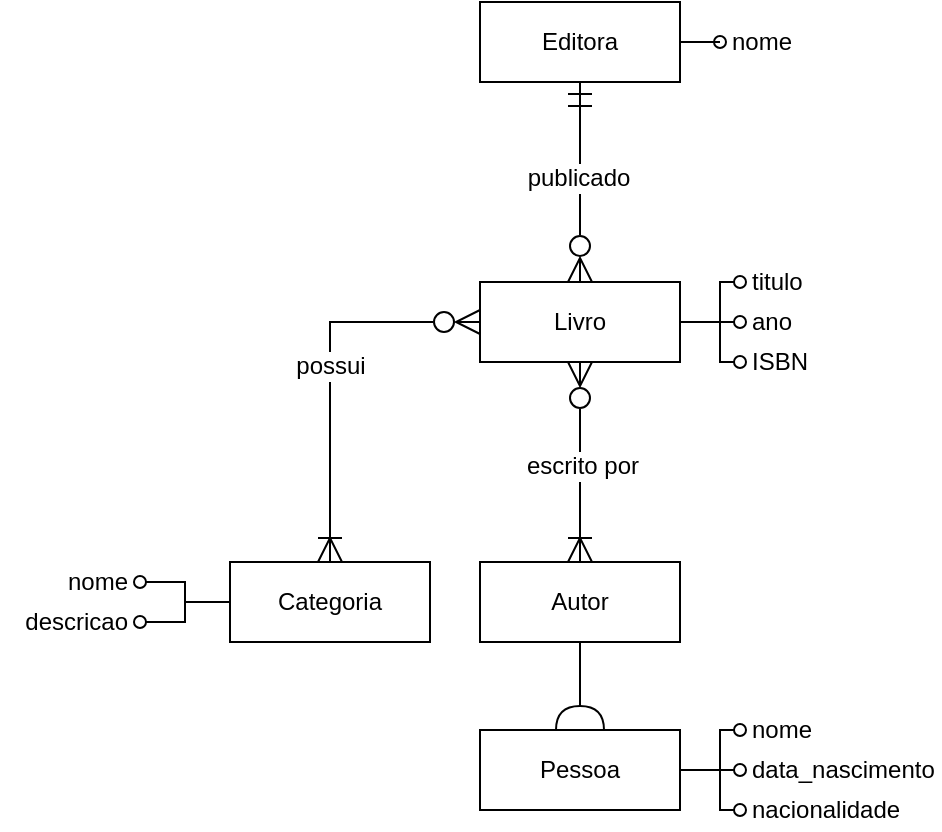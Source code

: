<mxfile version="26.0.16">
  <diagram name="Página-1" id="FVSsDe7WqwYk0PFjDg3q">
    <mxGraphModel dx="2185" dy="689" grid="1" gridSize="10" guides="1" tooltips="1" connect="1" arrows="1" fold="1" page="1" pageScale="1" pageWidth="1169" pageHeight="827" math="0" shadow="0">
      <root>
        <mxCell id="0" />
        <mxCell id="1" parent="0" />
        <mxCell id="hKJuAPBRI3RnI1Kx5S7o-17" style="edgeStyle=orthogonalEdgeStyle;shape=connector;rounded=0;orthogonalLoop=1;jettySize=auto;html=1;strokeColor=default;align=center;verticalAlign=middle;fontFamily=Helvetica;fontSize=12;fontColor=default;labelBackgroundColor=default;startFill=0;endArrow=ERmandOne;endFill=0;startArrow=ERzeroToMany;endSize=10;startSize=10;" edge="1" parent="1" source="hKJuAPBRI3RnI1Kx5S7o-1" target="hKJuAPBRI3RnI1Kx5S7o-8">
          <mxGeometry relative="1" as="geometry" />
        </mxCell>
        <mxCell id="hKJuAPBRI3RnI1Kx5S7o-18" value="publicado" style="edgeLabel;html=1;align=center;verticalAlign=middle;resizable=0;points=[];fontFamily=Helvetica;fontSize=12;fontColor=default;labelBackgroundColor=default;fillColor=default;" vertex="1" connectable="0" parent="hKJuAPBRI3RnI1Kx5S7o-17">
          <mxGeometry x="0.017" y="1" relative="1" as="geometry">
            <mxPoint y="-1" as="offset" />
          </mxGeometry>
        </mxCell>
        <mxCell id="hKJuAPBRI3RnI1Kx5S7o-19" style="edgeStyle=orthogonalEdgeStyle;shape=connector;rounded=0;orthogonalLoop=1;jettySize=auto;html=1;strokeColor=default;align=center;verticalAlign=middle;fontFamily=Helvetica;fontSize=12;fontColor=default;labelBackgroundColor=default;startFill=0;endArrow=ERoneToMany;endFill=0;startArrow=ERzeroToMany;endSize=10;startSize=10;exitX=0.5;exitY=1;exitDx=0;exitDy=0;entryX=0.5;entryY=0;entryDx=0;entryDy=0;" edge="1" parent="1" source="hKJuAPBRI3RnI1Kx5S7o-1" target="hKJuAPBRI3RnI1Kx5S7o-9">
          <mxGeometry relative="1" as="geometry" />
        </mxCell>
        <mxCell id="hKJuAPBRI3RnI1Kx5S7o-40" value="escrito por" style="edgeLabel;html=1;align=center;verticalAlign=middle;resizable=0;points=[];spacing=6;fontFamily=Helvetica;fontSize=12;fontColor=default;fillColor=none;" vertex="1" connectable="0" parent="hKJuAPBRI3RnI1Kx5S7o-19">
          <mxGeometry x="0.03" y="1" relative="1" as="geometry">
            <mxPoint as="offset" />
          </mxGeometry>
        </mxCell>
        <mxCell id="hKJuAPBRI3RnI1Kx5S7o-38" style="edgeStyle=orthogonalEdgeStyle;shape=connector;rounded=0;orthogonalLoop=1;jettySize=auto;html=1;strokeColor=default;align=center;verticalAlign=middle;fontFamily=Helvetica;fontSize=12;fontColor=default;labelBackgroundColor=default;startFill=0;endArrow=ERoneToMany;endFill=0;startArrow=ERzeroToMany;endSize=10;startSize=10;exitX=0;exitY=0.5;exitDx=0;exitDy=0;" edge="1" parent="1" source="hKJuAPBRI3RnI1Kx5S7o-1" target="hKJuAPBRI3RnI1Kx5S7o-32">
          <mxGeometry relative="1" as="geometry">
            <mxPoint x="50" y="280" as="sourcePoint" />
          </mxGeometry>
        </mxCell>
        <mxCell id="hKJuAPBRI3RnI1Kx5S7o-39" value="possui" style="edgeLabel;html=1;align=center;verticalAlign=middle;resizable=0;points=[];spacing=6;fontFamily=Helvetica;fontSize=12;fontColor=default;fillColor=none;" vertex="1" connectable="0" parent="hKJuAPBRI3RnI1Kx5S7o-38">
          <mxGeometry x="-0.01" relative="1" as="geometry">
            <mxPoint as="offset" />
          </mxGeometry>
        </mxCell>
        <mxCell id="hKJuAPBRI3RnI1Kx5S7o-21" style="shape=connector;rounded=0;orthogonalLoop=1;jettySize=auto;html=1;strokeColor=default;align=center;verticalAlign=middle;fontFamily=Helvetica;fontSize=12;fontColor=default;labelBackgroundColor=default;startFill=0;endArrow=halfCircle;endFill=0;endSize=10;startSize=10;" edge="1" parent="1" source="hKJuAPBRI3RnI1Kx5S7o-9" target="hKJuAPBRI3RnI1Kx5S7o-20">
          <mxGeometry relative="1" as="geometry" />
        </mxCell>
        <mxCell id="hKJuAPBRI3RnI1Kx5S7o-9" value="Autor" style="whiteSpace=wrap;html=1;align=center;" vertex="1" parent="1">
          <mxGeometry x="110" y="310" width="100" height="40" as="geometry" />
        </mxCell>
        <mxCell id="hKJuAPBRI3RnI1Kx5S7o-41" value="" style="group" vertex="1" connectable="0" parent="1">
          <mxGeometry x="110" y="100" width="150" height="110" as="geometry" />
        </mxCell>
        <mxCell id="hKJuAPBRI3RnI1Kx5S7o-1" value="Livro" style="whiteSpace=wrap;html=1;align=center;" vertex="1" parent="hKJuAPBRI3RnI1Kx5S7o-41">
          <mxGeometry y="70" width="100" height="40" as="geometry" />
        </mxCell>
        <mxCell id="hKJuAPBRI3RnI1Kx5S7o-2" value="ISBN" style="ellipse;whiteSpace=wrap;html=1;align=left;strokeColor=none;spacing=6;fillColor=none;" vertex="1" parent="1">
          <mxGeometry x="240" y="200" width="80" height="20" as="geometry" />
        </mxCell>
        <mxCell id="hKJuAPBRI3RnI1Kx5S7o-4" value="ano" style="ellipse;whiteSpace=wrap;html=1;align=left;strokeColor=none;spacing=6;fillColor=none;" vertex="1" parent="1">
          <mxGeometry x="240" y="180" width="80" height="20" as="geometry" />
        </mxCell>
        <mxCell id="hKJuAPBRI3RnI1Kx5S7o-5" value="titulo" style="ellipse;whiteSpace=wrap;html=1;align=left;strokeColor=none;spacing=6;fillColor=none;" vertex="1" parent="1">
          <mxGeometry x="240" y="160" width="80" height="20" as="geometry" />
        </mxCell>
        <mxCell id="hKJuAPBRI3RnI1Kx5S7o-3" style="edgeStyle=orthogonalEdgeStyle;rounded=0;orthogonalLoop=1;jettySize=auto;html=1;entryX=0;entryY=0.5;entryDx=0;entryDy=0;fontFamily=Helvetica;fontSize=12;fontColor=default;endArrow=oval;startFill=0;endFill=0;" edge="1" parent="1" source="hKJuAPBRI3RnI1Kx5S7o-1" target="hKJuAPBRI3RnI1Kx5S7o-2">
          <mxGeometry relative="1" as="geometry" />
        </mxCell>
        <mxCell id="hKJuAPBRI3RnI1Kx5S7o-7" style="edgeStyle=orthogonalEdgeStyle;shape=connector;rounded=0;orthogonalLoop=1;jettySize=auto;html=1;entryX=0;entryY=0.5;entryDx=0;entryDy=0;strokeColor=default;align=center;verticalAlign=middle;fontFamily=Helvetica;fontSize=12;fontColor=default;labelBackgroundColor=default;startFill=0;endArrow=oval;endFill=0;" edge="1" parent="1" source="hKJuAPBRI3RnI1Kx5S7o-1" target="hKJuAPBRI3RnI1Kx5S7o-4">
          <mxGeometry relative="1" as="geometry" />
        </mxCell>
        <mxCell id="hKJuAPBRI3RnI1Kx5S7o-29" style="edgeStyle=orthogonalEdgeStyle;shape=connector;rounded=0;orthogonalLoop=1;jettySize=auto;html=1;entryX=0;entryY=0.5;entryDx=0;entryDy=0;strokeColor=default;align=center;verticalAlign=middle;fontFamily=Helvetica;fontSize=12;fontColor=default;labelBackgroundColor=default;startFill=0;endArrow=oval;endFill=0;" edge="1" parent="1" source="hKJuAPBRI3RnI1Kx5S7o-1" target="hKJuAPBRI3RnI1Kx5S7o-5">
          <mxGeometry relative="1" as="geometry" />
        </mxCell>
        <mxCell id="hKJuAPBRI3RnI1Kx5S7o-42" value="" style="group" vertex="1" connectable="0" parent="1">
          <mxGeometry x="110" y="30" width="200" height="40" as="geometry" />
        </mxCell>
        <mxCell id="hKJuAPBRI3RnI1Kx5S7o-8" value="Editora" style="whiteSpace=wrap;html=1;align=center;" vertex="1" parent="hKJuAPBRI3RnI1Kx5S7o-42">
          <mxGeometry width="100" height="40" as="geometry" />
        </mxCell>
        <mxCell id="hKJuAPBRI3RnI1Kx5S7o-30" value="nome" style="ellipse;whiteSpace=wrap;html=1;align=left;strokeColor=none;spacing=6;fillColor=none;" vertex="1" parent="hKJuAPBRI3RnI1Kx5S7o-42">
          <mxGeometry x="120" y="10" width="80" height="20" as="geometry" />
        </mxCell>
        <mxCell id="hKJuAPBRI3RnI1Kx5S7o-31" style="edgeStyle=orthogonalEdgeStyle;shape=connector;rounded=0;orthogonalLoop=1;jettySize=auto;html=1;entryX=0;entryY=0.5;entryDx=0;entryDy=0;strokeColor=default;align=center;verticalAlign=middle;fontFamily=Helvetica;fontSize=12;fontColor=default;labelBackgroundColor=default;startFill=0;endArrow=oval;endFill=0;" edge="1" parent="hKJuAPBRI3RnI1Kx5S7o-42" source="hKJuAPBRI3RnI1Kx5S7o-8" target="hKJuAPBRI3RnI1Kx5S7o-30">
          <mxGeometry relative="1" as="geometry" />
        </mxCell>
        <mxCell id="hKJuAPBRI3RnI1Kx5S7o-44" value="" style="group" vertex="1" connectable="0" parent="1">
          <mxGeometry x="110" y="384" width="230" height="60" as="geometry" />
        </mxCell>
        <mxCell id="hKJuAPBRI3RnI1Kx5S7o-20" value="Pessoa" style="whiteSpace=wrap;html=1;align=center;" vertex="1" parent="hKJuAPBRI3RnI1Kx5S7o-44">
          <mxGeometry y="10" width="100" height="40" as="geometry" />
        </mxCell>
        <mxCell id="hKJuAPBRI3RnI1Kx5S7o-22" value="nacionalidade" style="ellipse;whiteSpace=wrap;html=1;align=left;strokeColor=none;spacing=6;fillColor=none;" vertex="1" parent="hKJuAPBRI3RnI1Kx5S7o-44">
          <mxGeometry x="130" y="40" width="90" height="20" as="geometry" />
        </mxCell>
        <mxCell id="hKJuAPBRI3RnI1Kx5S7o-23" value="data_nascimento" style="ellipse;whiteSpace=wrap;html=1;align=left;strokeColor=none;spacing=6;fillColor=none;" vertex="1" parent="hKJuAPBRI3RnI1Kx5S7o-44">
          <mxGeometry x="130" y="20" width="100" height="20" as="geometry" />
        </mxCell>
        <mxCell id="hKJuAPBRI3RnI1Kx5S7o-24" value="nome" style="ellipse;whiteSpace=wrap;html=1;align=left;strokeColor=none;spacing=6;fillColor=none;" vertex="1" parent="hKJuAPBRI3RnI1Kx5S7o-44">
          <mxGeometry x="130" width="80" height="20" as="geometry" />
        </mxCell>
        <mxCell id="hKJuAPBRI3RnI1Kx5S7o-28" style="edgeStyle=orthogonalEdgeStyle;shape=connector;rounded=0;orthogonalLoop=1;jettySize=auto;html=1;entryX=0;entryY=0.5;entryDx=0;entryDy=0;strokeColor=default;align=center;verticalAlign=middle;fontFamily=Helvetica;fontSize=12;fontColor=default;labelBackgroundColor=default;startFill=0;endArrow=oval;endFill=0;" edge="1" parent="hKJuAPBRI3RnI1Kx5S7o-44" source="hKJuAPBRI3RnI1Kx5S7o-20" target="hKJuAPBRI3RnI1Kx5S7o-22">
          <mxGeometry relative="1" as="geometry" />
        </mxCell>
        <mxCell id="hKJuAPBRI3RnI1Kx5S7o-26" style="edgeStyle=orthogonalEdgeStyle;shape=connector;rounded=0;orthogonalLoop=1;jettySize=auto;html=1;strokeColor=default;align=center;verticalAlign=middle;fontFamily=Helvetica;fontSize=12;fontColor=default;labelBackgroundColor=default;startFill=0;endArrow=oval;entryX=0;entryY=0.5;entryDx=0;entryDy=0;endFill=0;" edge="1" parent="hKJuAPBRI3RnI1Kx5S7o-44" source="hKJuAPBRI3RnI1Kx5S7o-20" target="hKJuAPBRI3RnI1Kx5S7o-23">
          <mxGeometry relative="1" as="geometry">
            <mxPoint x="20" y="-160" as="targetPoint" />
          </mxGeometry>
        </mxCell>
        <mxCell id="hKJuAPBRI3RnI1Kx5S7o-25" style="edgeStyle=orthogonalEdgeStyle;shape=connector;rounded=0;orthogonalLoop=1;jettySize=auto;html=1;entryX=0;entryY=0.5;entryDx=0;entryDy=0;strokeColor=default;align=center;verticalAlign=middle;fontFamily=Helvetica;fontSize=12;fontColor=default;labelBackgroundColor=default;startFill=0;endArrow=oval;endFill=0;" edge="1" parent="hKJuAPBRI3RnI1Kx5S7o-44" source="hKJuAPBRI3RnI1Kx5S7o-20" target="hKJuAPBRI3RnI1Kx5S7o-24">
          <mxGeometry relative="1" as="geometry" />
        </mxCell>
        <mxCell id="hKJuAPBRI3RnI1Kx5S7o-47" value="" style="group" vertex="1" connectable="0" parent="1">
          <mxGeometry x="-130" y="310" width="215" height="40" as="geometry" />
        </mxCell>
        <mxCell id="hKJuAPBRI3RnI1Kx5S7o-33" value="nome" style="ellipse;whiteSpace=wrap;html=1;align=right;strokeColor=none;spacing=6;fillColor=none;" vertex="1" parent="hKJuAPBRI3RnI1Kx5S7o-47">
          <mxGeometry width="70" height="20" as="geometry" />
        </mxCell>
        <mxCell id="hKJuAPBRI3RnI1Kx5S7o-35" value="descricao" style="ellipse;whiteSpace=wrap;html=1;align=right;strokeColor=none;spacing=6;fillColor=none;" vertex="1" parent="hKJuAPBRI3RnI1Kx5S7o-47">
          <mxGeometry y="20" width="70" height="20" as="geometry" />
        </mxCell>
        <mxCell id="hKJuAPBRI3RnI1Kx5S7o-32" value="Categoria" style="whiteSpace=wrap;html=1;align=center;" vertex="1" parent="hKJuAPBRI3RnI1Kx5S7o-47">
          <mxGeometry x="115" width="100" height="40" as="geometry" />
        </mxCell>
        <mxCell id="hKJuAPBRI3RnI1Kx5S7o-36" style="edgeStyle=orthogonalEdgeStyle;shape=connector;rounded=0;orthogonalLoop=1;jettySize=auto;html=1;entryX=1;entryY=0.5;entryDx=0;entryDy=0;strokeColor=default;align=center;verticalAlign=middle;fontFamily=Helvetica;fontSize=12;fontColor=default;labelBackgroundColor=default;startFill=0;endArrow=oval;endFill=0;" edge="1" parent="hKJuAPBRI3RnI1Kx5S7o-47" source="hKJuAPBRI3RnI1Kx5S7o-32" target="hKJuAPBRI3RnI1Kx5S7o-35">
          <mxGeometry relative="1" as="geometry" />
        </mxCell>
        <mxCell id="hKJuAPBRI3RnI1Kx5S7o-37" style="edgeStyle=orthogonalEdgeStyle;shape=connector;rounded=0;orthogonalLoop=1;jettySize=auto;html=1;strokeColor=default;align=center;verticalAlign=middle;fontFamily=Helvetica;fontSize=12;fontColor=default;labelBackgroundColor=default;startFill=0;endArrow=oval;endFill=0;entryX=1;entryY=0.5;entryDx=0;entryDy=0;" edge="1" parent="hKJuAPBRI3RnI1Kx5S7o-47" source="hKJuAPBRI3RnI1Kx5S7o-32" target="hKJuAPBRI3RnI1Kx5S7o-33">
          <mxGeometry relative="1" as="geometry">
            <mxPoint x="-50" y="-10" as="targetPoint" />
          </mxGeometry>
        </mxCell>
      </root>
    </mxGraphModel>
  </diagram>
</mxfile>
